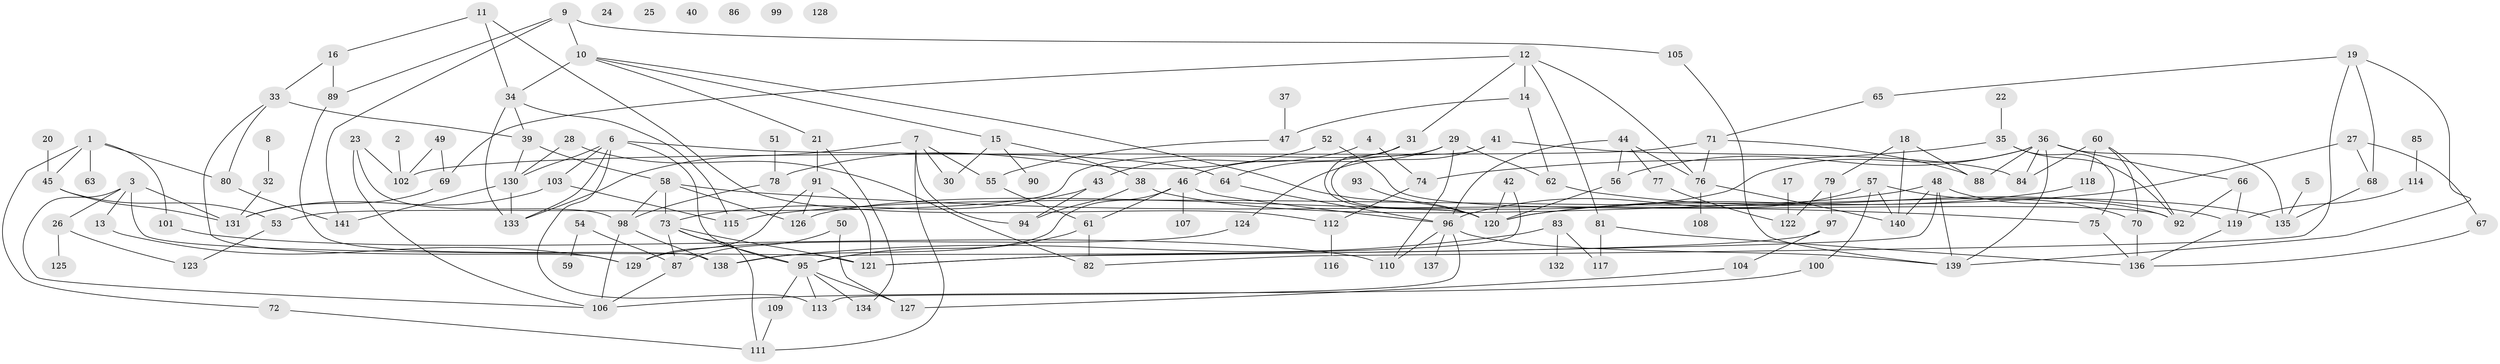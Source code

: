 // Generated by graph-tools (version 1.1) at 2025/13/03/09/25 04:13:04]
// undirected, 141 vertices, 213 edges
graph export_dot {
graph [start="1"]
  node [color=gray90,style=filled];
  1;
  2;
  3;
  4;
  5;
  6;
  7;
  8;
  9;
  10;
  11;
  12;
  13;
  14;
  15;
  16;
  17;
  18;
  19;
  20;
  21;
  22;
  23;
  24;
  25;
  26;
  27;
  28;
  29;
  30;
  31;
  32;
  33;
  34;
  35;
  36;
  37;
  38;
  39;
  40;
  41;
  42;
  43;
  44;
  45;
  46;
  47;
  48;
  49;
  50;
  51;
  52;
  53;
  54;
  55;
  56;
  57;
  58;
  59;
  60;
  61;
  62;
  63;
  64;
  65;
  66;
  67;
  68;
  69;
  70;
  71;
  72;
  73;
  74;
  75;
  76;
  77;
  78;
  79;
  80;
  81;
  82;
  83;
  84;
  85;
  86;
  87;
  88;
  89;
  90;
  91;
  92;
  93;
  94;
  95;
  96;
  97;
  98;
  99;
  100;
  101;
  102;
  103;
  104;
  105;
  106;
  107;
  108;
  109;
  110;
  111;
  112;
  113;
  114;
  115;
  116;
  117;
  118;
  119;
  120;
  121;
  122;
  123;
  124;
  125;
  126;
  127;
  128;
  129;
  130;
  131;
  132;
  133;
  134;
  135;
  136;
  137;
  138;
  139;
  140;
  141;
  1 -- 45;
  1 -- 63;
  1 -- 72;
  1 -- 80;
  1 -- 101;
  2 -- 102;
  3 -- 13;
  3 -- 26;
  3 -- 106;
  3 -- 121;
  3 -- 131;
  4 -- 43;
  4 -- 74;
  5 -- 135;
  6 -- 64;
  6 -- 95;
  6 -- 103;
  6 -- 113;
  6 -- 130;
  6 -- 133;
  7 -- 30;
  7 -- 55;
  7 -- 94;
  7 -- 111;
  7 -- 133;
  8 -- 32;
  9 -- 10;
  9 -- 89;
  9 -- 105;
  9 -- 141;
  10 -- 15;
  10 -- 21;
  10 -- 34;
  10 -- 120;
  11 -- 16;
  11 -- 34;
  11 -- 112;
  12 -- 14;
  12 -- 31;
  12 -- 69;
  12 -- 76;
  12 -- 81;
  13 -- 129;
  14 -- 47;
  14 -- 62;
  15 -- 30;
  15 -- 38;
  15 -- 90;
  16 -- 33;
  16 -- 89;
  17 -- 122;
  18 -- 79;
  18 -- 88;
  18 -- 140;
  19 -- 65;
  19 -- 68;
  19 -- 82;
  19 -- 139;
  20 -- 45;
  21 -- 91;
  21 -- 134;
  22 -- 35;
  23 -- 98;
  23 -- 102;
  23 -- 106;
  26 -- 123;
  26 -- 125;
  27 -- 67;
  27 -- 68;
  27 -- 115;
  28 -- 82;
  28 -- 130;
  29 -- 53;
  29 -- 62;
  29 -- 64;
  29 -- 110;
  31 -- 46;
  31 -- 120;
  32 -- 131;
  33 -- 39;
  33 -- 80;
  33 -- 129;
  34 -- 39;
  34 -- 115;
  34 -- 133;
  35 -- 74;
  35 -- 75;
  35 -- 92;
  36 -- 56;
  36 -- 66;
  36 -- 84;
  36 -- 88;
  36 -- 126;
  36 -- 135;
  36 -- 139;
  37 -- 47;
  38 -- 94;
  38 -- 135;
  39 -- 58;
  39 -- 130;
  41 -- 84;
  41 -- 120;
  41 -- 124;
  42 -- 95;
  42 -- 120;
  43 -- 73;
  43 -- 94;
  44 -- 56;
  44 -- 76;
  44 -- 77;
  44 -- 96;
  45 -- 53;
  45 -- 131;
  46 -- 61;
  46 -- 96;
  46 -- 107;
  46 -- 138;
  47 -- 55;
  48 -- 92;
  48 -- 120;
  48 -- 121;
  48 -- 139;
  48 -- 140;
  49 -- 69;
  49 -- 102;
  50 -- 87;
  50 -- 127;
  51 -- 78;
  52 -- 78;
  52 -- 92;
  53 -- 123;
  54 -- 59;
  54 -- 87;
  55 -- 61;
  56 -- 120;
  57 -- 70;
  57 -- 96;
  57 -- 100;
  57 -- 140;
  58 -- 73;
  58 -- 75;
  58 -- 98;
  58 -- 126;
  60 -- 70;
  60 -- 84;
  60 -- 92;
  60 -- 118;
  61 -- 82;
  61 -- 95;
  62 -- 119;
  64 -- 96;
  65 -- 71;
  66 -- 92;
  66 -- 119;
  67 -- 136;
  68 -- 135;
  69 -- 131;
  70 -- 136;
  71 -- 76;
  71 -- 88;
  71 -- 102;
  72 -- 111;
  73 -- 87;
  73 -- 95;
  73 -- 111;
  73 -- 121;
  74 -- 112;
  75 -- 136;
  76 -- 108;
  76 -- 140;
  77 -- 122;
  78 -- 98;
  79 -- 97;
  79 -- 122;
  80 -- 141;
  81 -- 117;
  81 -- 136;
  83 -- 117;
  83 -- 132;
  83 -- 138;
  85 -- 114;
  87 -- 106;
  89 -- 138;
  91 -- 121;
  91 -- 126;
  91 -- 129;
  93 -- 120;
  95 -- 109;
  95 -- 113;
  95 -- 127;
  95 -- 134;
  96 -- 110;
  96 -- 113;
  96 -- 137;
  96 -- 139;
  97 -- 104;
  97 -- 121;
  98 -- 106;
  98 -- 138;
  100 -- 106;
  101 -- 110;
  103 -- 115;
  103 -- 131;
  104 -- 127;
  105 -- 139;
  109 -- 111;
  112 -- 116;
  114 -- 119;
  118 -- 120;
  119 -- 136;
  124 -- 129;
  130 -- 133;
  130 -- 141;
}
